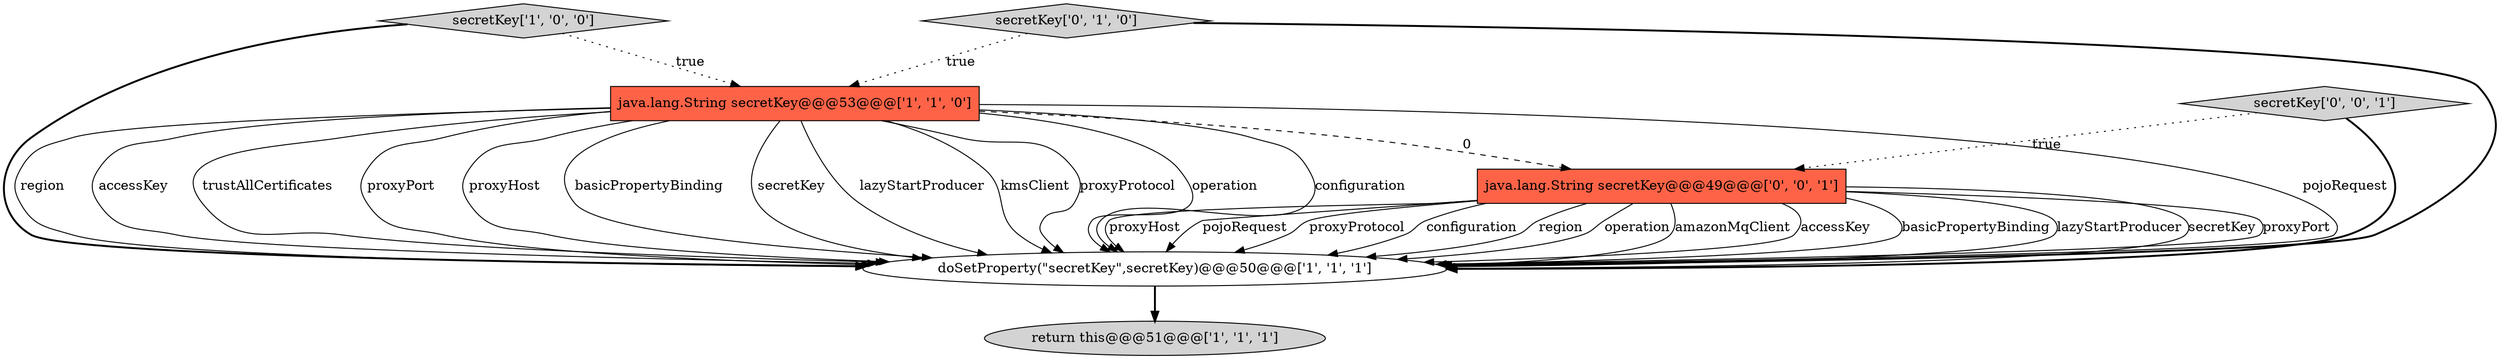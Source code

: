 digraph {
3 [style = filled, label = "secretKey['1', '0', '0']", fillcolor = lightgray, shape = diamond image = "AAA0AAABBB1BBB"];
5 [style = filled, label = "java.lang.String secretKey@@@49@@@['0', '0', '1']", fillcolor = tomato, shape = box image = "AAA0AAABBB3BBB"];
1 [style = filled, label = "java.lang.String secretKey@@@53@@@['1', '1', '0']", fillcolor = tomato, shape = box image = "AAA0AAABBB1BBB"];
6 [style = filled, label = "secretKey['0', '0', '1']", fillcolor = lightgray, shape = diamond image = "AAA0AAABBB3BBB"];
2 [style = filled, label = "doSetProperty(\"secretKey\",secretKey)@@@50@@@['1', '1', '1']", fillcolor = white, shape = ellipse image = "AAA0AAABBB1BBB"];
0 [style = filled, label = "return this@@@51@@@['1', '1', '1']", fillcolor = lightgray, shape = ellipse image = "AAA0AAABBB1BBB"];
4 [style = filled, label = "secretKey['0', '1', '0']", fillcolor = lightgray, shape = diamond image = "AAA0AAABBB2BBB"];
1->2 [style = solid, label="configuration"];
1->2 [style = solid, label="pojoRequest"];
5->2 [style = solid, label="basicPropertyBinding"];
1->2 [style = solid, label="region"];
1->5 [style = dashed, label="0"];
5->2 [style = solid, label="lazyStartProducer"];
4->1 [style = dotted, label="true"];
5->2 [style = solid, label="secretKey"];
1->2 [style = solid, label="accessKey"];
5->2 [style = solid, label="proxyPort"];
1->2 [style = solid, label="trustAllCertificates"];
5->2 [style = solid, label="proxyHost"];
4->2 [style = bold, label=""];
6->2 [style = bold, label=""];
1->2 [style = solid, label="proxyPort"];
6->5 [style = dotted, label="true"];
2->0 [style = bold, label=""];
3->2 [style = bold, label=""];
5->2 [style = solid, label="pojoRequest"];
1->2 [style = solid, label="proxyHost"];
1->2 [style = solid, label="basicPropertyBinding"];
1->2 [style = solid, label="secretKey"];
1->2 [style = solid, label="lazyStartProducer"];
1->2 [style = solid, label="kmsClient"];
1->2 [style = solid, label="proxyProtocol"];
5->2 [style = solid, label="proxyProtocol"];
5->2 [style = solid, label="configuration"];
5->2 [style = solid, label="region"];
5->2 [style = solid, label="operation"];
3->1 [style = dotted, label="true"];
5->2 [style = solid, label="amazonMqClient"];
1->2 [style = solid, label="operation"];
5->2 [style = solid, label="accessKey"];
}
